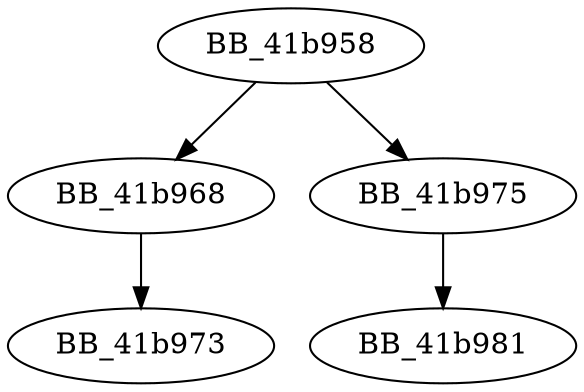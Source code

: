 DiGraph ___crtInitializeCriticalSectionEx{
BB_41b958->BB_41b968
BB_41b958->BB_41b975
BB_41b968->BB_41b973
BB_41b975->BB_41b981
}
